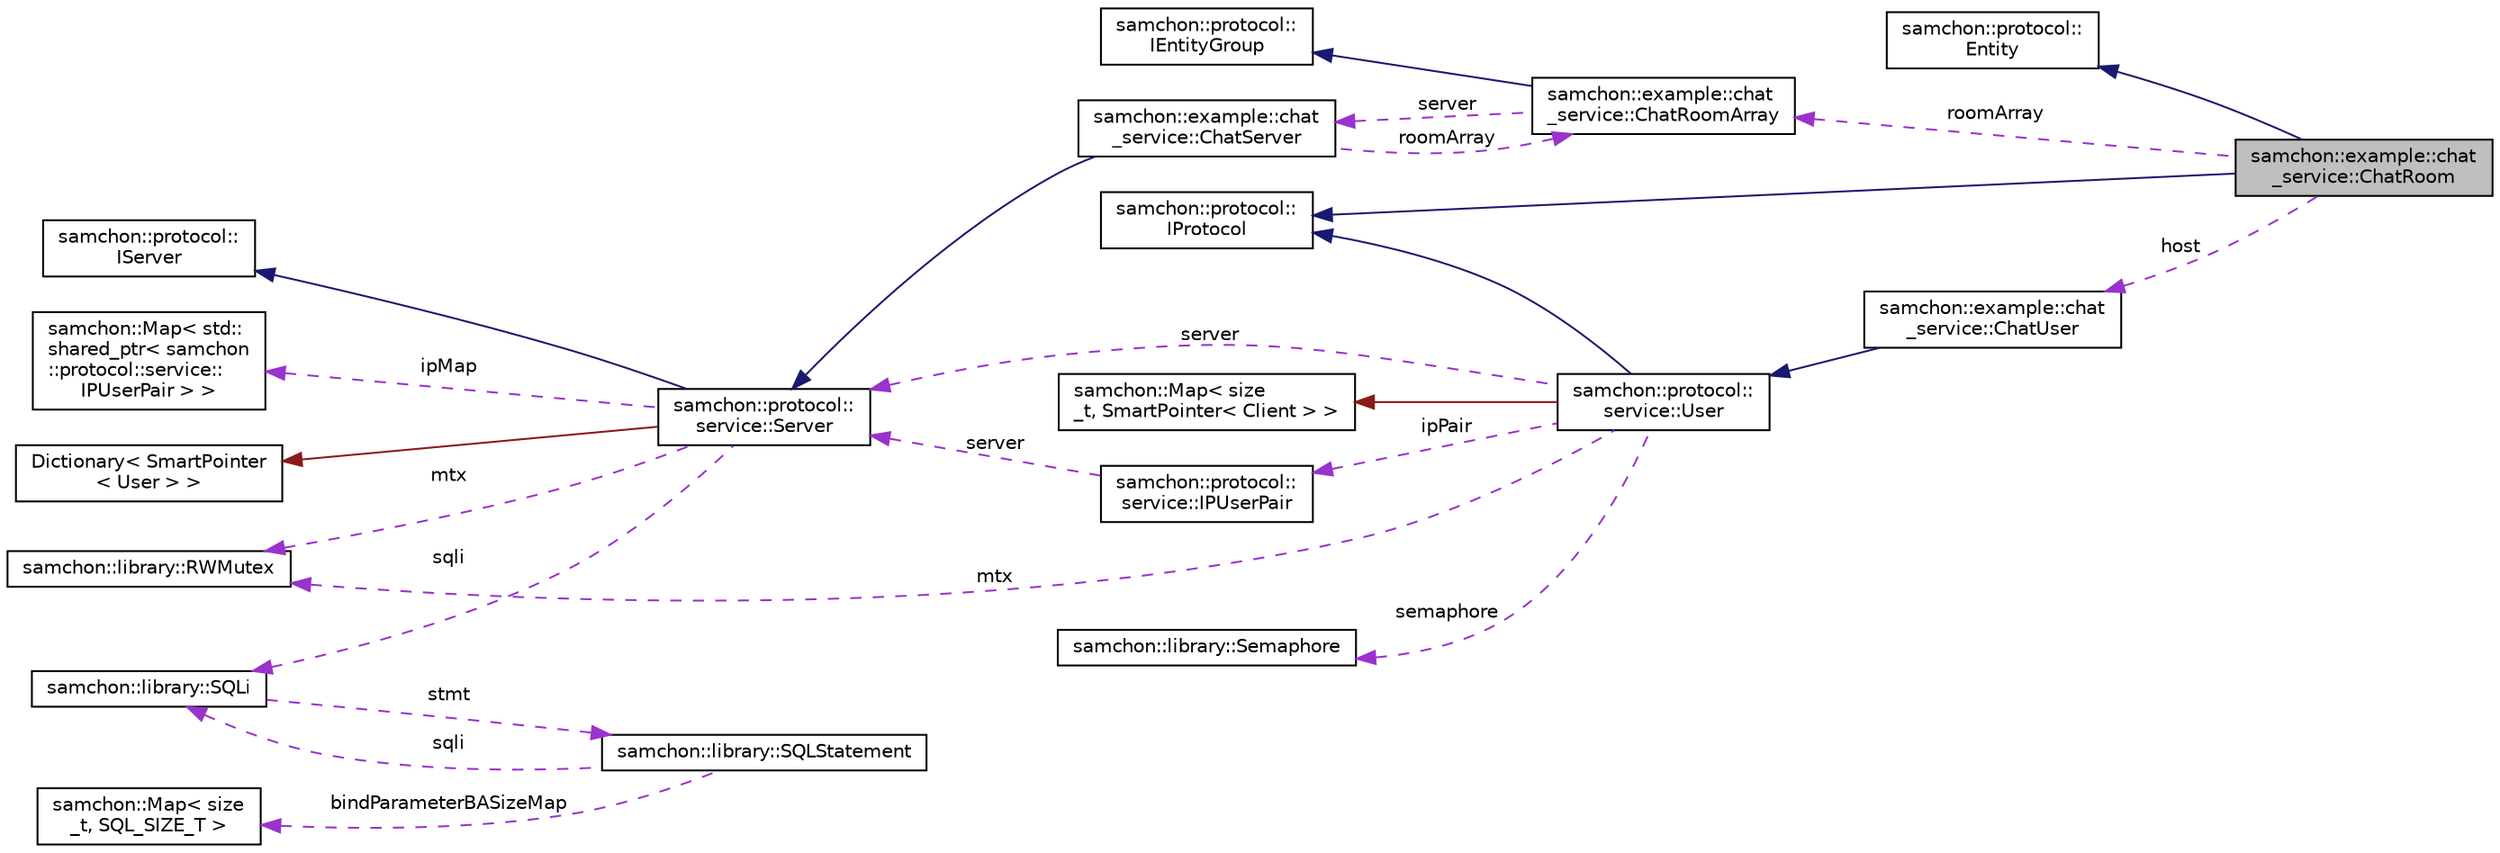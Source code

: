 digraph "samchon::example::chat_service::ChatRoom"
{
  edge [fontname="Helvetica",fontsize="10",labelfontname="Helvetica",labelfontsize="10"];
  node [fontname="Helvetica",fontsize="10",shape=record];
  rankdir="LR";
  Node1 [label="samchon::example::chat\l_service::ChatRoom",height=0.2,width=0.4,color="black", fillcolor="grey75", style="filled", fontcolor="black"];
  Node2 -> Node1 [dir="back",color="midnightblue",fontsize="10",style="solid",fontname="Helvetica"];
  Node2 [label="samchon::protocol::\lEntity",height=0.2,width=0.4,color="black", fillcolor="white", style="filled",URL="$d0/d3e/classsamchon_1_1protocol_1_1Entity.html",tooltip="An entity, a standard data class. "];
  Node3 -> Node1 [dir="back",color="midnightblue",fontsize="10",style="solid",fontname="Helvetica"];
  Node3 [label="samchon::protocol::\lIProtocol",height=0.2,width=0.4,color="black", fillcolor="white", style="filled",URL="$d4/dcf/classsamchon_1_1protocol_1_1IProtocol.html",tooltip="An interface of Invoke message chain. "];
  Node4 -> Node1 [dir="back",color="darkorchid3",fontsize="10",style="dashed",label=" host" ,fontname="Helvetica"];
  Node4 [label="samchon::example::chat\l_service::ChatUser",height=0.2,width=0.4,color="black", fillcolor="white", style="filled",URL="$d7/df1/classsamchon_1_1example_1_1chat__service_1_1ChatUser.html",tooltip="An user in chat server. "];
  Node5 -> Node4 [dir="back",color="midnightblue",fontsize="10",style="solid",fontname="Helvetica"];
  Node5 [label="samchon::protocol::\lservice::User",height=0.2,width=0.4,color="black", fillcolor="white", style="filled",URL="$df/d87/classsamchon_1_1protocol_1_1service_1_1User.html",tooltip="User containing Client(s) with session-id. "];
  Node6 -> Node5 [dir="back",color="firebrick4",fontsize="10",style="solid",fontname="Helvetica"];
  Node6 [label="samchon::Map\< size\l_t, SmartPointer\< Client \> \>",height=0.2,width=0.4,color="black", fillcolor="white", style="filled",URL="$d1/d4e/classsamchon_1_1Map.html"];
  Node3 -> Node5 [dir="back",color="midnightblue",fontsize="10",style="solid",fontname="Helvetica"];
  Node7 -> Node5 [dir="back",color="darkorchid3",fontsize="10",style="dashed",label=" server" ,fontname="Helvetica"];
  Node7 [label="samchon::protocol::\lservice::Server",height=0.2,width=0.4,color="black", fillcolor="white", style="filled",URL="$d9/d35/classsamchon_1_1protocol_1_1service_1_1Server.html",tooltip="A server for (cloud) service. "];
  Node8 -> Node7 [dir="back",color="firebrick4",fontsize="10",style="solid",fontname="Helvetica"];
  Node8 [label="Dictionary\< SmartPointer\l\< User \> \>",height=0.2,width=0.4,color="black", fillcolor="white", style="filled",URL="$d1/d4e/classsamchon_1_1Map.html",tooltip="Customized std::map. "];
  Node9 -> Node7 [dir="back",color="midnightblue",fontsize="10",style="solid",fontname="Helvetica"];
  Node9 [label="samchon::protocol::\lIServer",height=0.2,width=0.4,color="black", fillcolor="white", style="filled",URL="$d4/de8/classsamchon_1_1protocol_1_1IServer.html",tooltip="An interface of a physical server. "];
  Node10 -> Node7 [dir="back",color="darkorchid3",fontsize="10",style="dashed",label=" mtx" ,fontname="Helvetica"];
  Node10 [label="samchon::library::RWMutex",height=0.2,width=0.4,color="black", fillcolor="white", style="filled",URL="$df/d85/classsamchon_1_1library_1_1RWMutex.html",tooltip="rw_mutex "];
  Node11 -> Node7 [dir="back",color="darkorchid3",fontsize="10",style="dashed",label=" ipMap" ,fontname="Helvetica"];
  Node11 [label="samchon::Map\< std::\lshared_ptr\< samchon\l::protocol::service::\lIPUserPair \> \>",height=0.2,width=0.4,color="black", fillcolor="white", style="filled",URL="$d1/d4e/classsamchon_1_1Map.html"];
  Node12 -> Node7 [dir="back",color="darkorchid3",fontsize="10",style="dashed",label=" sqli" ,fontname="Helvetica"];
  Node12 [label="samchon::library::SQLi",height=0.2,width=0.4,color="black", fillcolor="white", style="filled",URL="$d9/d2f/classsamchon_1_1library_1_1SQLi.html",tooltip="A SQL interface; DBMS connector. "];
  Node13 -> Node12 [dir="back",color="darkorchid3",fontsize="10",style="dashed",label=" stmt" ,fontname="Helvetica"];
  Node13 [label="samchon::library::SQLStatement",height=0.2,width=0.4,color="black", fillcolor="white", style="filled",URL="$de/def/classsamchon_1_1library_1_1SQLStatement.html",tooltip="A sql statement. "];
  Node14 -> Node13 [dir="back",color="darkorchid3",fontsize="10",style="dashed",label=" bindParameterBASizeMap" ,fontname="Helvetica"];
  Node14 [label="samchon::Map\< size\l_t, SQL_SIZE_T \>",height=0.2,width=0.4,color="black", fillcolor="white", style="filled",URL="$d1/d4e/classsamchon_1_1Map.html"];
  Node12 -> Node13 [dir="back",color="darkorchid3",fontsize="10",style="dashed",label=" sqli" ,fontname="Helvetica"];
  Node15 -> Node5 [dir="back",color="darkorchid3",fontsize="10",style="dashed",label=" ipPair" ,fontname="Helvetica"];
  Node15 [label="samchon::protocol::\lservice::IPUserPair",height=0.2,width=0.4,color="black", fillcolor="white", style="filled",URL="$df/dc6/classsamchon_1_1protocol_1_1service_1_1IPUserPair.html",tooltip="Relationship between IP address and User for issuing session. "];
  Node7 -> Node15 [dir="back",color="darkorchid3",fontsize="10",style="dashed",label=" server" ,fontname="Helvetica"];
  Node16 -> Node5 [dir="back",color="darkorchid3",fontsize="10",style="dashed",label=" semaphore" ,fontname="Helvetica"];
  Node16 [label="samchon::library::Semaphore",height=0.2,width=0.4,color="black", fillcolor="white", style="filled",URL="$d9/d88/classsamchon_1_1library_1_1Semaphore.html",tooltip="A semaphore. "];
  Node10 -> Node5 [dir="back",color="darkorchid3",fontsize="10",style="dashed",label=" mtx" ,fontname="Helvetica"];
  Node17 -> Node1 [dir="back",color="darkorchid3",fontsize="10",style="dashed",label=" roomArray" ,fontname="Helvetica"];
  Node17 [label="samchon::example::chat\l_service::ChatRoomArray",height=0.2,width=0.4,color="black", fillcolor="white", style="filled",URL="$d2/d9a/classsamchon_1_1example_1_1chat__service_1_1ChatRoomArray.html",tooltip="A manager of chat rooms. "];
  Node18 -> Node17 [dir="back",color="midnightblue",fontsize="10",style="solid",fontname="Helvetica"];
  Node18 [label="samchon::protocol::\lIEntityGroup",height=0.2,width=0.4,color="black", fillcolor="white", style="filled",URL="$d9/d4c/classsamchon_1_1protocol_1_1IEntityGroup.html",tooltip="An iternface for entity group. "];
  Node19 -> Node17 [dir="back",color="darkorchid3",fontsize="10",style="dashed",label=" server" ,fontname="Helvetica"];
  Node19 [label="samchon::example::chat\l_service::ChatServer",height=0.2,width=0.4,color="black", fillcolor="white", style="filled",URL="$da/d56/classsamchon_1_1example_1_1chat__service_1_1ChatServer.html",tooltip="A chat server. "];
  Node7 -> Node19 [dir="back",color="midnightblue",fontsize="10",style="solid",fontname="Helvetica"];
  Node17 -> Node19 [dir="back",color="darkorchid3",fontsize="10",style="dashed",label=" roomArray" ,fontname="Helvetica"];
}
